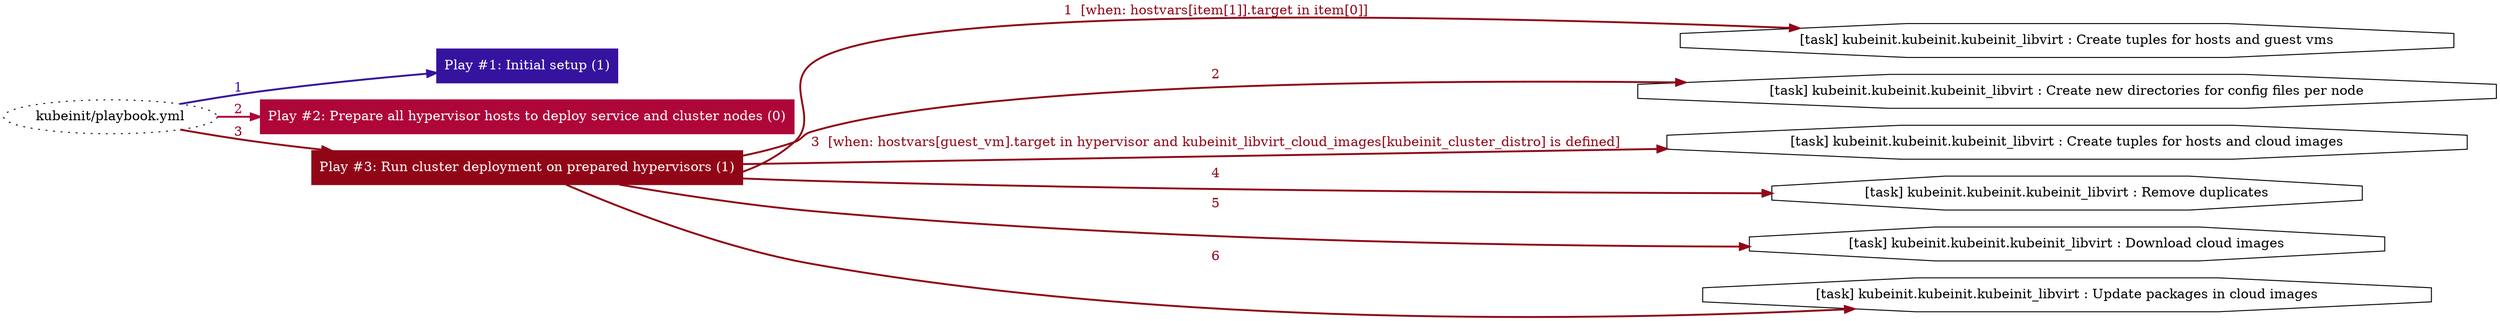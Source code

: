 digraph "kubeinit/playbook.yml "{
	graph [concentrate=true ordering=in rankdir=LR ratio=fill]
	edge [esep=5 sep=10]
	"kubeinit/playbook.yml" [id=root_node style=dotted]
	subgraph "Play #1: Initial setup (1) "{
		"Play #1: Initial setup (1)" [color="#36139f" fontcolor="#ffffff" id="play_bb5a91d0-38ff-4447-9ab7-98a8e626f745" shape=box style=filled tooltip=localhost]
		"kubeinit/playbook.yml" -> "Play #1: Initial setup (1)" [label=1 color="#36139f" fontcolor="#36139f" id="edge_3f3b888d-7f5c-44c5-8e43-e7e4c6e8af05" style=bold]
	}
	subgraph "Play #2: Prepare all hypervisor hosts to deploy service and cluster nodes (0) "{
		"Play #2: Prepare all hypervisor hosts to deploy service and cluster nodes (0)" [color="#ae0639" fontcolor="#ffffff" id="play_29088d9c-e247-4faa-aaa8-51f3bfcda779" shape=box style=filled tooltip=""]
		"kubeinit/playbook.yml" -> "Play #2: Prepare all hypervisor hosts to deploy service and cluster nodes (0)" [label=2 color="#ae0639" fontcolor="#ae0639" id="edge_13ec5584-6463-4140-bda5-29296e835f4d" style=bold]
	}
	subgraph "Play #3: Run cluster deployment on prepared hypervisors (1) "{
		"Play #3: Run cluster deployment on prepared hypervisors (1)" [color="#910617" fontcolor="#ffffff" id="play_8228790a-01f2-4e90-b864-a698506f0a6c" shape=box style=filled tooltip=localhost]
		"kubeinit/playbook.yml" -> "Play #3: Run cluster deployment on prepared hypervisors (1)" [label=3 color="#910617" fontcolor="#910617" id="edge_3bf582e5-1ebc-4ec2-9743-78f87fb5e273" style=bold]
		"task_96392e0d-03d8-401f-9e4f-033605af67e6" [label="[task] kubeinit.kubeinit.kubeinit_libvirt : Create tuples for hosts and guest vms" id="task_96392e0d-03d8-401f-9e4f-033605af67e6" shape=octagon tooltip="[task] kubeinit.kubeinit.kubeinit_libvirt : Create tuples for hosts and guest vms"]
		"Play #3: Run cluster deployment on prepared hypervisors (1)" -> "task_96392e0d-03d8-401f-9e4f-033605af67e6" [label="1  [when: hostvars[item[1]].target in item[0]]" color="#910617" fontcolor="#910617" id="edge_7e31a49f-e333-4e2d-9032-1f0929e7c66e" style=bold]
		"task_fb3b23d9-64bd-48a6-8f87-ecee5453755f" [label="[task] kubeinit.kubeinit.kubeinit_libvirt : Create new directories for config files per node" id="task_fb3b23d9-64bd-48a6-8f87-ecee5453755f" shape=octagon tooltip="[task] kubeinit.kubeinit.kubeinit_libvirt : Create new directories for config files per node"]
		"Play #3: Run cluster deployment on prepared hypervisors (1)" -> "task_fb3b23d9-64bd-48a6-8f87-ecee5453755f" [label=2 color="#910617" fontcolor="#910617" id="edge_36cd2287-9f7e-400e-a1ec-4791d4ccb5c2" style=bold]
		"task_e579c8d3-d761-4c2c-b13b-cfb60520761b" [label="[task] kubeinit.kubeinit.kubeinit_libvirt : Create tuples for hosts and cloud images" id="task_e579c8d3-d761-4c2c-b13b-cfb60520761b" shape=octagon tooltip="[task] kubeinit.kubeinit.kubeinit_libvirt : Create tuples for hosts and cloud images"]
		"Play #3: Run cluster deployment on prepared hypervisors (1)" -> "task_e579c8d3-d761-4c2c-b13b-cfb60520761b" [label="3  [when: hostvars[guest_vm].target in hypervisor and kubeinit_libvirt_cloud_images[kubeinit_cluster_distro] is defined]" color="#910617" fontcolor="#910617" id="edge_8ae3b33f-8215-448e-a00f-e119e1b86d32" style=bold]
		"task_e3b6f5c6-859a-4387-963d-41821299d76b" [label="[task] kubeinit.kubeinit.kubeinit_libvirt : Remove duplicates" id="task_e3b6f5c6-859a-4387-963d-41821299d76b" shape=octagon tooltip="[task] kubeinit.kubeinit.kubeinit_libvirt : Remove duplicates"]
		"Play #3: Run cluster deployment on prepared hypervisors (1)" -> "task_e3b6f5c6-859a-4387-963d-41821299d76b" [label=4 color="#910617" fontcolor="#910617" id="edge_98e20c1f-247e-4e53-affa-07085238eca9" style=bold]
		"task_3528ec0d-eaf5-4ba2-9935-26b026ec2823" [label="[task] kubeinit.kubeinit.kubeinit_libvirt : Download cloud images" id="task_3528ec0d-eaf5-4ba2-9935-26b026ec2823" shape=octagon tooltip="[task] kubeinit.kubeinit.kubeinit_libvirt : Download cloud images"]
		"Play #3: Run cluster deployment on prepared hypervisors (1)" -> "task_3528ec0d-eaf5-4ba2-9935-26b026ec2823" [label=5 color="#910617" fontcolor="#910617" id="edge_b0e2c617-cd9d-4381-b1d3-a400f1747aa6" style=bold]
		"task_967ba9ca-2f64-4209-a127-8baa2ddb15ec" [label="[task] kubeinit.kubeinit.kubeinit_libvirt : Update packages in cloud images" id="task_967ba9ca-2f64-4209-a127-8baa2ddb15ec" shape=octagon tooltip="[task] kubeinit.kubeinit.kubeinit_libvirt : Update packages in cloud images"]
		"Play #3: Run cluster deployment on prepared hypervisors (1)" -> "task_967ba9ca-2f64-4209-a127-8baa2ddb15ec" [label=6 color="#910617" fontcolor="#910617" id="edge_0fed01ce-d73b-49a2-b89e-ea41513e3d40" style=bold]
	}
}
